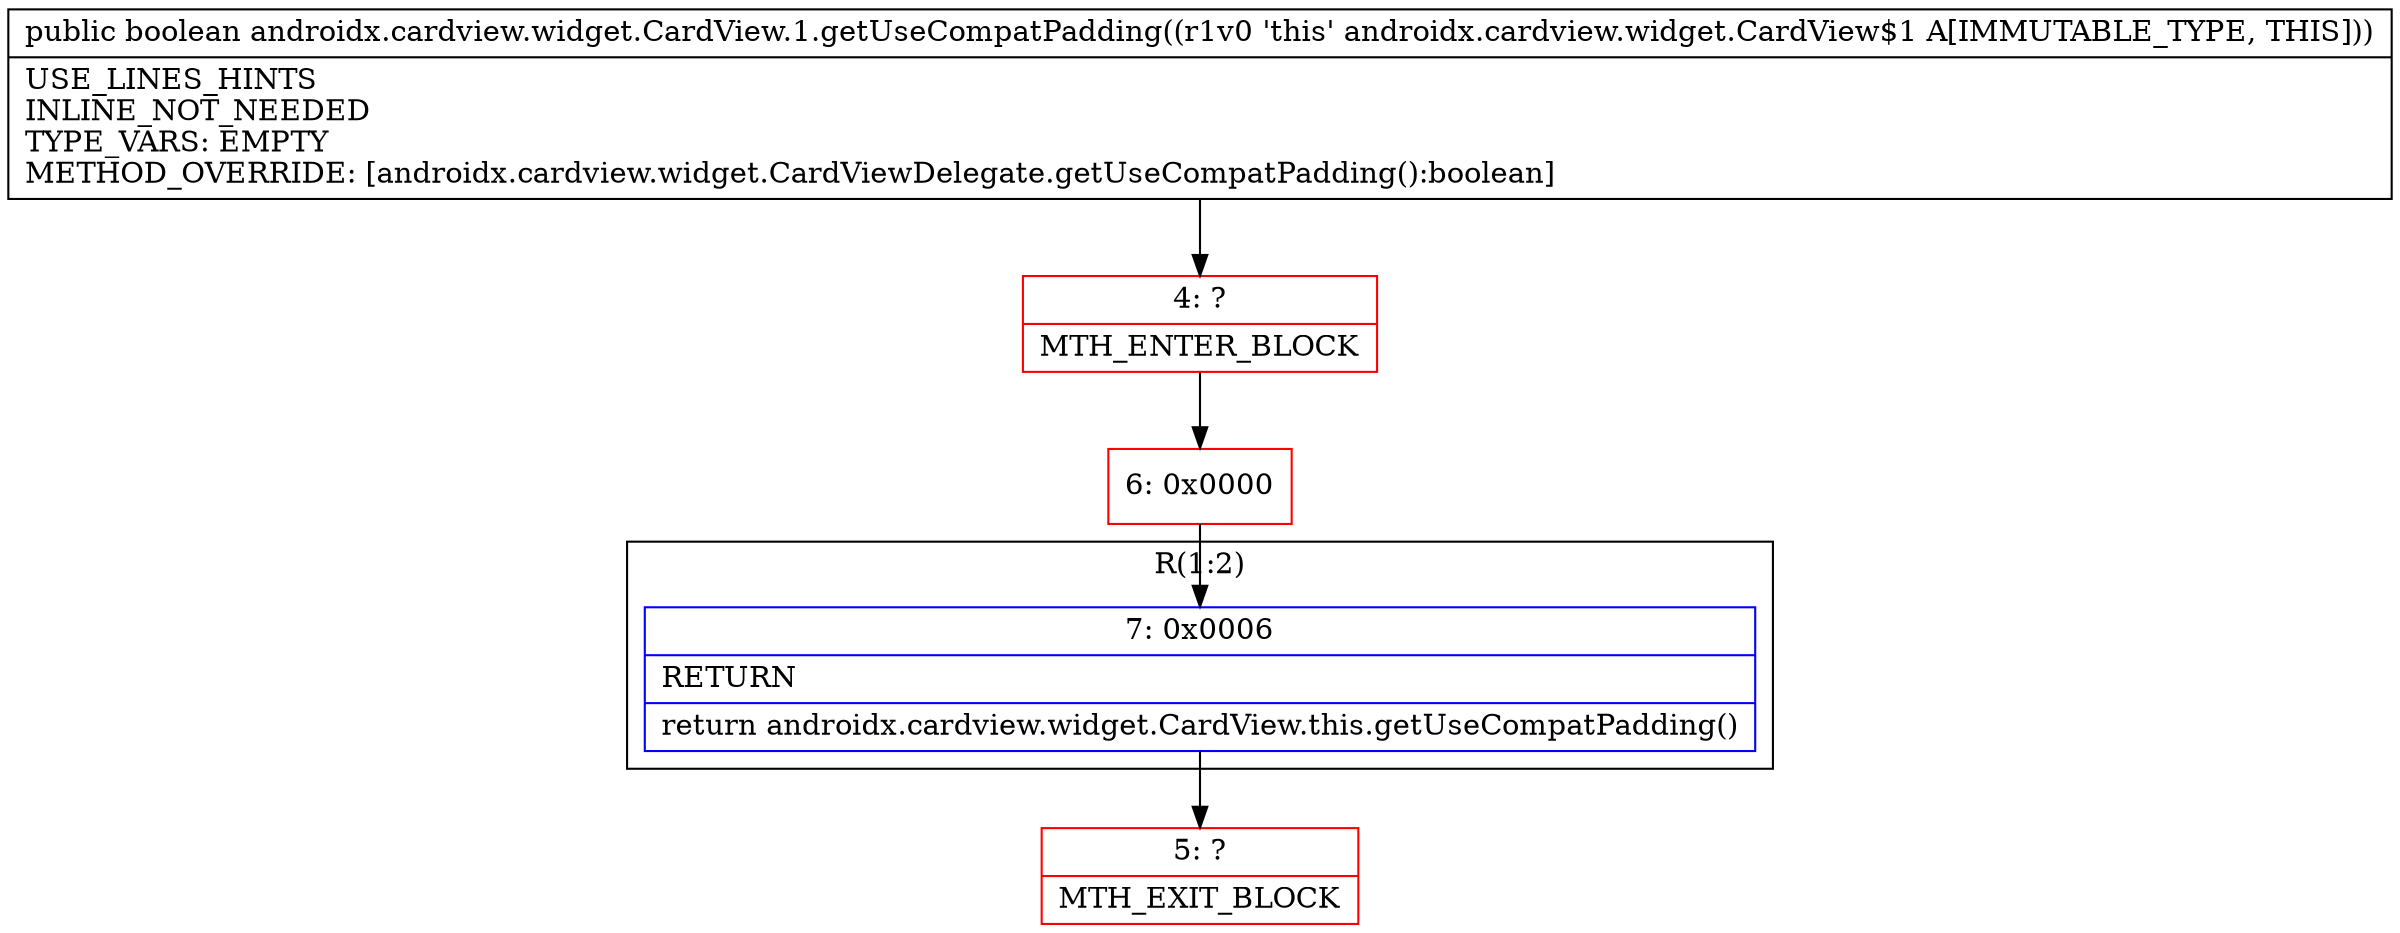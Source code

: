 digraph "CFG forandroidx.cardview.widget.CardView.1.getUseCompatPadding()Z" {
subgraph cluster_Region_5163458 {
label = "R(1:2)";
node [shape=record,color=blue];
Node_7 [shape=record,label="{7\:\ 0x0006|RETURN\l|return androidx.cardview.widget.CardView.this.getUseCompatPadding()\l}"];
}
Node_4 [shape=record,color=red,label="{4\:\ ?|MTH_ENTER_BLOCK\l}"];
Node_6 [shape=record,color=red,label="{6\:\ 0x0000}"];
Node_5 [shape=record,color=red,label="{5\:\ ?|MTH_EXIT_BLOCK\l}"];
MethodNode[shape=record,label="{public boolean androidx.cardview.widget.CardView.1.getUseCompatPadding((r1v0 'this' androidx.cardview.widget.CardView$1 A[IMMUTABLE_TYPE, THIS]))  | USE_LINES_HINTS\lINLINE_NOT_NEEDED\lTYPE_VARS: EMPTY\lMETHOD_OVERRIDE: [androidx.cardview.widget.CardViewDelegate.getUseCompatPadding():boolean]\l}"];
MethodNode -> Node_4;Node_7 -> Node_5;
Node_4 -> Node_6;
Node_6 -> Node_7;
}

